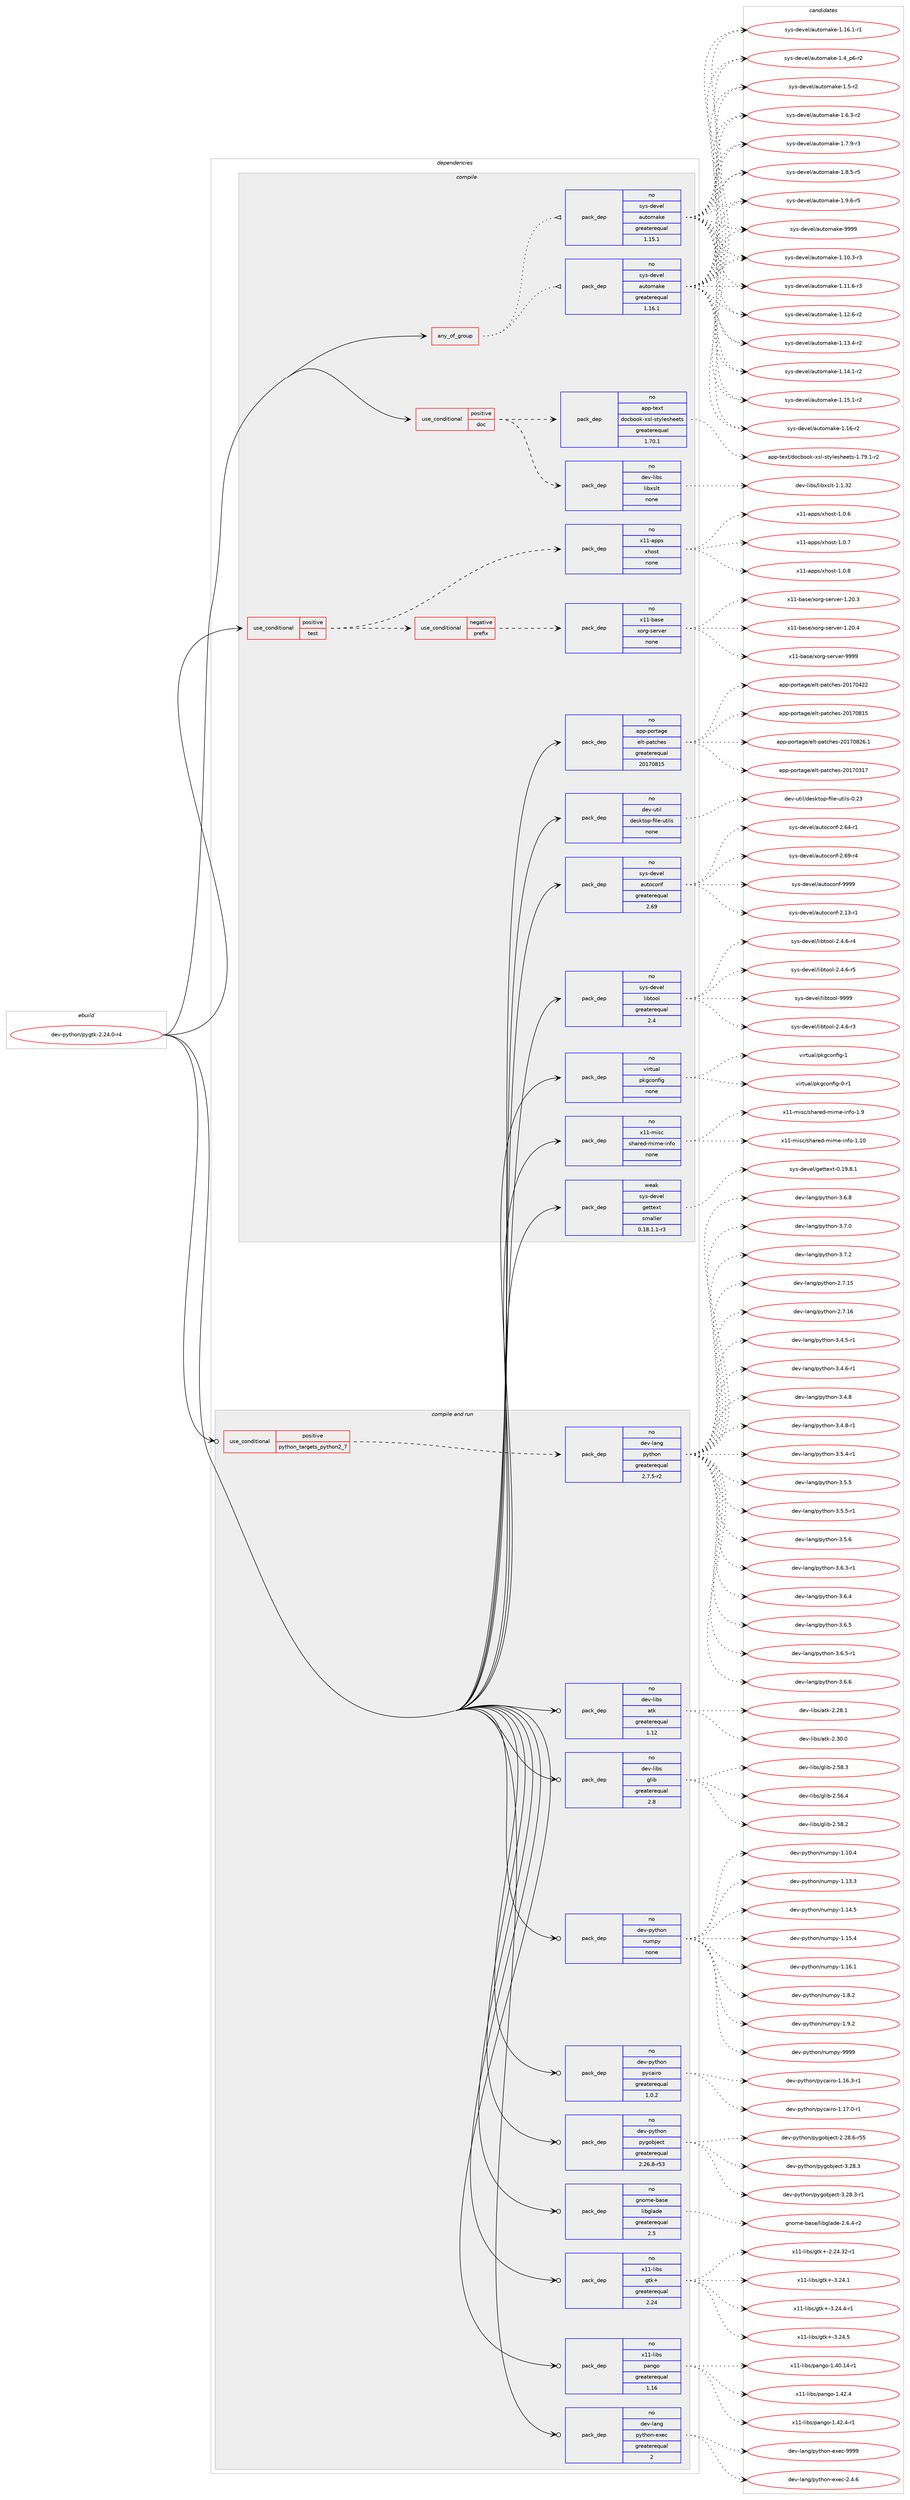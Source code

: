 digraph prolog {

# *************
# Graph options
# *************

newrank=true;
concentrate=true;
compound=true;
graph [rankdir=LR,fontname=Helvetica,fontsize=10,ranksep=1.5];#, ranksep=2.5, nodesep=0.2];
edge  [arrowhead=vee];
node  [fontname=Helvetica,fontsize=10];

# **********
# The ebuild
# **********

subgraph cluster_leftcol {
color=gray;
rank=same;
label=<<i>ebuild</i>>;
id [label="dev-python/pygtk-2.24.0-r4", color=red, width=4, href="../dev-python/pygtk-2.24.0-r4.svg"];
}

# ****************
# The dependencies
# ****************

subgraph cluster_midcol {
color=gray;
label=<<i>dependencies</i>>;
subgraph cluster_compile {
fillcolor="#eeeeee";
style=filled;
label=<<i>compile</i>>;
subgraph any22738 {
dependency1429820 [label=<<TABLE BORDER="0" CELLBORDER="1" CELLSPACING="0" CELLPADDING="4"><TR><TD CELLPADDING="10">any_of_group</TD></TR></TABLE>>, shape=none, color=red];subgraph pack1025518 {
dependency1429821 [label=<<TABLE BORDER="0" CELLBORDER="1" CELLSPACING="0" CELLPADDING="4" WIDTH="220"><TR><TD ROWSPAN="6" CELLPADDING="30">pack_dep</TD></TR><TR><TD WIDTH="110">no</TD></TR><TR><TD>sys-devel</TD></TR><TR><TD>automake</TD></TR><TR><TD>greaterequal</TD></TR><TR><TD>1.16.1</TD></TR></TABLE>>, shape=none, color=blue];
}
dependency1429820:e -> dependency1429821:w [weight=20,style="dotted",arrowhead="oinv"];
subgraph pack1025519 {
dependency1429822 [label=<<TABLE BORDER="0" CELLBORDER="1" CELLSPACING="0" CELLPADDING="4" WIDTH="220"><TR><TD ROWSPAN="6" CELLPADDING="30">pack_dep</TD></TR><TR><TD WIDTH="110">no</TD></TR><TR><TD>sys-devel</TD></TR><TR><TD>automake</TD></TR><TR><TD>greaterequal</TD></TR><TR><TD>1.15.1</TD></TR></TABLE>>, shape=none, color=blue];
}
dependency1429820:e -> dependency1429822:w [weight=20,style="dotted",arrowhead="oinv"];
}
id:e -> dependency1429820:w [weight=20,style="solid",arrowhead="vee"];
subgraph cond380983 {
dependency1429823 [label=<<TABLE BORDER="0" CELLBORDER="1" CELLSPACING="0" CELLPADDING="4"><TR><TD ROWSPAN="3" CELLPADDING="10">use_conditional</TD></TR><TR><TD>positive</TD></TR><TR><TD>doc</TD></TR></TABLE>>, shape=none, color=red];
subgraph pack1025520 {
dependency1429824 [label=<<TABLE BORDER="0" CELLBORDER="1" CELLSPACING="0" CELLPADDING="4" WIDTH="220"><TR><TD ROWSPAN="6" CELLPADDING="30">pack_dep</TD></TR><TR><TD WIDTH="110">no</TD></TR><TR><TD>dev-libs</TD></TR><TR><TD>libxslt</TD></TR><TR><TD>none</TD></TR><TR><TD></TD></TR></TABLE>>, shape=none, color=blue];
}
dependency1429823:e -> dependency1429824:w [weight=20,style="dashed",arrowhead="vee"];
subgraph pack1025521 {
dependency1429825 [label=<<TABLE BORDER="0" CELLBORDER="1" CELLSPACING="0" CELLPADDING="4" WIDTH="220"><TR><TD ROWSPAN="6" CELLPADDING="30">pack_dep</TD></TR><TR><TD WIDTH="110">no</TD></TR><TR><TD>app-text</TD></TR><TR><TD>docbook-xsl-stylesheets</TD></TR><TR><TD>greaterequal</TD></TR><TR><TD>1.70.1</TD></TR></TABLE>>, shape=none, color=blue];
}
dependency1429823:e -> dependency1429825:w [weight=20,style="dashed",arrowhead="vee"];
}
id:e -> dependency1429823:w [weight=20,style="solid",arrowhead="vee"];
subgraph cond380984 {
dependency1429826 [label=<<TABLE BORDER="0" CELLBORDER="1" CELLSPACING="0" CELLPADDING="4"><TR><TD ROWSPAN="3" CELLPADDING="10">use_conditional</TD></TR><TR><TD>positive</TD></TR><TR><TD>test</TD></TR></TABLE>>, shape=none, color=red];
subgraph cond380985 {
dependency1429827 [label=<<TABLE BORDER="0" CELLBORDER="1" CELLSPACING="0" CELLPADDING="4"><TR><TD ROWSPAN="3" CELLPADDING="10">use_conditional</TD></TR><TR><TD>negative</TD></TR><TR><TD>prefix</TD></TR></TABLE>>, shape=none, color=red];
subgraph pack1025522 {
dependency1429828 [label=<<TABLE BORDER="0" CELLBORDER="1" CELLSPACING="0" CELLPADDING="4" WIDTH="220"><TR><TD ROWSPAN="6" CELLPADDING="30">pack_dep</TD></TR><TR><TD WIDTH="110">no</TD></TR><TR><TD>x11-base</TD></TR><TR><TD>xorg-server</TD></TR><TR><TD>none</TD></TR><TR><TD></TD></TR></TABLE>>, shape=none, color=blue];
}
dependency1429827:e -> dependency1429828:w [weight=20,style="dashed",arrowhead="vee"];
}
dependency1429826:e -> dependency1429827:w [weight=20,style="dashed",arrowhead="vee"];
subgraph pack1025523 {
dependency1429829 [label=<<TABLE BORDER="0" CELLBORDER="1" CELLSPACING="0" CELLPADDING="4" WIDTH="220"><TR><TD ROWSPAN="6" CELLPADDING="30">pack_dep</TD></TR><TR><TD WIDTH="110">no</TD></TR><TR><TD>x11-apps</TD></TR><TR><TD>xhost</TD></TR><TR><TD>none</TD></TR><TR><TD></TD></TR></TABLE>>, shape=none, color=blue];
}
dependency1429826:e -> dependency1429829:w [weight=20,style="dashed",arrowhead="vee"];
}
id:e -> dependency1429826:w [weight=20,style="solid",arrowhead="vee"];
subgraph pack1025524 {
dependency1429830 [label=<<TABLE BORDER="0" CELLBORDER="1" CELLSPACING="0" CELLPADDING="4" WIDTH="220"><TR><TD ROWSPAN="6" CELLPADDING="30">pack_dep</TD></TR><TR><TD WIDTH="110">no</TD></TR><TR><TD>app-portage</TD></TR><TR><TD>elt-patches</TD></TR><TR><TD>greaterequal</TD></TR><TR><TD>20170815</TD></TR></TABLE>>, shape=none, color=blue];
}
id:e -> dependency1429830:w [weight=20,style="solid",arrowhead="vee"];
subgraph pack1025525 {
dependency1429831 [label=<<TABLE BORDER="0" CELLBORDER="1" CELLSPACING="0" CELLPADDING="4" WIDTH="220"><TR><TD ROWSPAN="6" CELLPADDING="30">pack_dep</TD></TR><TR><TD WIDTH="110">no</TD></TR><TR><TD>dev-util</TD></TR><TR><TD>desktop-file-utils</TD></TR><TR><TD>none</TD></TR><TR><TD></TD></TR></TABLE>>, shape=none, color=blue];
}
id:e -> dependency1429831:w [weight=20,style="solid",arrowhead="vee"];
subgraph pack1025526 {
dependency1429832 [label=<<TABLE BORDER="0" CELLBORDER="1" CELLSPACING="0" CELLPADDING="4" WIDTH="220"><TR><TD ROWSPAN="6" CELLPADDING="30">pack_dep</TD></TR><TR><TD WIDTH="110">no</TD></TR><TR><TD>sys-devel</TD></TR><TR><TD>autoconf</TD></TR><TR><TD>greaterequal</TD></TR><TR><TD>2.69</TD></TR></TABLE>>, shape=none, color=blue];
}
id:e -> dependency1429832:w [weight=20,style="solid",arrowhead="vee"];
subgraph pack1025527 {
dependency1429833 [label=<<TABLE BORDER="0" CELLBORDER="1" CELLSPACING="0" CELLPADDING="4" WIDTH="220"><TR><TD ROWSPAN="6" CELLPADDING="30">pack_dep</TD></TR><TR><TD WIDTH="110">no</TD></TR><TR><TD>sys-devel</TD></TR><TR><TD>libtool</TD></TR><TR><TD>greaterequal</TD></TR><TR><TD>2.4</TD></TR></TABLE>>, shape=none, color=blue];
}
id:e -> dependency1429833:w [weight=20,style="solid",arrowhead="vee"];
subgraph pack1025528 {
dependency1429834 [label=<<TABLE BORDER="0" CELLBORDER="1" CELLSPACING="0" CELLPADDING="4" WIDTH="220"><TR><TD ROWSPAN="6" CELLPADDING="30">pack_dep</TD></TR><TR><TD WIDTH="110">no</TD></TR><TR><TD>virtual</TD></TR><TR><TD>pkgconfig</TD></TR><TR><TD>none</TD></TR><TR><TD></TD></TR></TABLE>>, shape=none, color=blue];
}
id:e -> dependency1429834:w [weight=20,style="solid",arrowhead="vee"];
subgraph pack1025529 {
dependency1429835 [label=<<TABLE BORDER="0" CELLBORDER="1" CELLSPACING="0" CELLPADDING="4" WIDTH="220"><TR><TD ROWSPAN="6" CELLPADDING="30">pack_dep</TD></TR><TR><TD WIDTH="110">no</TD></TR><TR><TD>x11-misc</TD></TR><TR><TD>shared-mime-info</TD></TR><TR><TD>none</TD></TR><TR><TD></TD></TR></TABLE>>, shape=none, color=blue];
}
id:e -> dependency1429835:w [weight=20,style="solid",arrowhead="vee"];
subgraph pack1025530 {
dependency1429836 [label=<<TABLE BORDER="0" CELLBORDER="1" CELLSPACING="0" CELLPADDING="4" WIDTH="220"><TR><TD ROWSPAN="6" CELLPADDING="30">pack_dep</TD></TR><TR><TD WIDTH="110">weak</TD></TR><TR><TD>sys-devel</TD></TR><TR><TD>gettext</TD></TR><TR><TD>smaller</TD></TR><TR><TD>0.18.1.1-r3</TD></TR></TABLE>>, shape=none, color=blue];
}
id:e -> dependency1429836:w [weight=20,style="solid",arrowhead="vee"];
}
subgraph cluster_compileandrun {
fillcolor="#eeeeee";
style=filled;
label=<<i>compile and run</i>>;
subgraph cond380986 {
dependency1429837 [label=<<TABLE BORDER="0" CELLBORDER="1" CELLSPACING="0" CELLPADDING="4"><TR><TD ROWSPAN="3" CELLPADDING="10">use_conditional</TD></TR><TR><TD>positive</TD></TR><TR><TD>python_targets_python2_7</TD></TR></TABLE>>, shape=none, color=red];
subgraph pack1025531 {
dependency1429838 [label=<<TABLE BORDER="0" CELLBORDER="1" CELLSPACING="0" CELLPADDING="4" WIDTH="220"><TR><TD ROWSPAN="6" CELLPADDING="30">pack_dep</TD></TR><TR><TD WIDTH="110">no</TD></TR><TR><TD>dev-lang</TD></TR><TR><TD>python</TD></TR><TR><TD>greaterequal</TD></TR><TR><TD>2.7.5-r2</TD></TR></TABLE>>, shape=none, color=blue];
}
dependency1429837:e -> dependency1429838:w [weight=20,style="dashed",arrowhead="vee"];
}
id:e -> dependency1429837:w [weight=20,style="solid",arrowhead="odotvee"];
subgraph pack1025532 {
dependency1429839 [label=<<TABLE BORDER="0" CELLBORDER="1" CELLSPACING="0" CELLPADDING="4" WIDTH="220"><TR><TD ROWSPAN="6" CELLPADDING="30">pack_dep</TD></TR><TR><TD WIDTH="110">no</TD></TR><TR><TD>dev-lang</TD></TR><TR><TD>python-exec</TD></TR><TR><TD>greaterequal</TD></TR><TR><TD>2</TD></TR></TABLE>>, shape=none, color=blue];
}
id:e -> dependency1429839:w [weight=20,style="solid",arrowhead="odotvee"];
subgraph pack1025533 {
dependency1429840 [label=<<TABLE BORDER="0" CELLBORDER="1" CELLSPACING="0" CELLPADDING="4" WIDTH="220"><TR><TD ROWSPAN="6" CELLPADDING="30">pack_dep</TD></TR><TR><TD WIDTH="110">no</TD></TR><TR><TD>dev-libs</TD></TR><TR><TD>atk</TD></TR><TR><TD>greaterequal</TD></TR><TR><TD>1.12</TD></TR></TABLE>>, shape=none, color=blue];
}
id:e -> dependency1429840:w [weight=20,style="solid",arrowhead="odotvee"];
subgraph pack1025534 {
dependency1429841 [label=<<TABLE BORDER="0" CELLBORDER="1" CELLSPACING="0" CELLPADDING="4" WIDTH="220"><TR><TD ROWSPAN="6" CELLPADDING="30">pack_dep</TD></TR><TR><TD WIDTH="110">no</TD></TR><TR><TD>dev-libs</TD></TR><TR><TD>glib</TD></TR><TR><TD>greaterequal</TD></TR><TR><TD>2.8</TD></TR></TABLE>>, shape=none, color=blue];
}
id:e -> dependency1429841:w [weight=20,style="solid",arrowhead="odotvee"];
subgraph pack1025535 {
dependency1429842 [label=<<TABLE BORDER="0" CELLBORDER="1" CELLSPACING="0" CELLPADDING="4" WIDTH="220"><TR><TD ROWSPAN="6" CELLPADDING="30">pack_dep</TD></TR><TR><TD WIDTH="110">no</TD></TR><TR><TD>dev-python</TD></TR><TR><TD>numpy</TD></TR><TR><TD>none</TD></TR><TR><TD></TD></TR></TABLE>>, shape=none, color=blue];
}
id:e -> dependency1429842:w [weight=20,style="solid",arrowhead="odotvee"];
subgraph pack1025536 {
dependency1429843 [label=<<TABLE BORDER="0" CELLBORDER="1" CELLSPACING="0" CELLPADDING="4" WIDTH="220"><TR><TD ROWSPAN="6" CELLPADDING="30">pack_dep</TD></TR><TR><TD WIDTH="110">no</TD></TR><TR><TD>dev-python</TD></TR><TR><TD>pycairo</TD></TR><TR><TD>greaterequal</TD></TR><TR><TD>1.0.2</TD></TR></TABLE>>, shape=none, color=blue];
}
id:e -> dependency1429843:w [weight=20,style="solid",arrowhead="odotvee"];
subgraph pack1025537 {
dependency1429844 [label=<<TABLE BORDER="0" CELLBORDER="1" CELLSPACING="0" CELLPADDING="4" WIDTH="220"><TR><TD ROWSPAN="6" CELLPADDING="30">pack_dep</TD></TR><TR><TD WIDTH="110">no</TD></TR><TR><TD>dev-python</TD></TR><TR><TD>pygobject</TD></TR><TR><TD>greaterequal</TD></TR><TR><TD>2.26.8-r53</TD></TR></TABLE>>, shape=none, color=blue];
}
id:e -> dependency1429844:w [weight=20,style="solid",arrowhead="odotvee"];
subgraph pack1025538 {
dependency1429845 [label=<<TABLE BORDER="0" CELLBORDER="1" CELLSPACING="0" CELLPADDING="4" WIDTH="220"><TR><TD ROWSPAN="6" CELLPADDING="30">pack_dep</TD></TR><TR><TD WIDTH="110">no</TD></TR><TR><TD>gnome-base</TD></TR><TR><TD>libglade</TD></TR><TR><TD>greaterequal</TD></TR><TR><TD>2.5</TD></TR></TABLE>>, shape=none, color=blue];
}
id:e -> dependency1429845:w [weight=20,style="solid",arrowhead="odotvee"];
subgraph pack1025539 {
dependency1429846 [label=<<TABLE BORDER="0" CELLBORDER="1" CELLSPACING="0" CELLPADDING="4" WIDTH="220"><TR><TD ROWSPAN="6" CELLPADDING="30">pack_dep</TD></TR><TR><TD WIDTH="110">no</TD></TR><TR><TD>x11-libs</TD></TR><TR><TD>gtk+</TD></TR><TR><TD>greaterequal</TD></TR><TR><TD>2.24</TD></TR></TABLE>>, shape=none, color=blue];
}
id:e -> dependency1429846:w [weight=20,style="solid",arrowhead="odotvee"];
subgraph pack1025540 {
dependency1429847 [label=<<TABLE BORDER="0" CELLBORDER="1" CELLSPACING="0" CELLPADDING="4" WIDTH="220"><TR><TD ROWSPAN="6" CELLPADDING="30">pack_dep</TD></TR><TR><TD WIDTH="110">no</TD></TR><TR><TD>x11-libs</TD></TR><TR><TD>pango</TD></TR><TR><TD>greaterequal</TD></TR><TR><TD>1.16</TD></TR></TABLE>>, shape=none, color=blue];
}
id:e -> dependency1429847:w [weight=20,style="solid",arrowhead="odotvee"];
}
subgraph cluster_run {
fillcolor="#eeeeee";
style=filled;
label=<<i>run</i>>;
}
}

# **************
# The candidates
# **************

subgraph cluster_choices {
rank=same;
color=gray;
label=<<i>candidates</i>>;

subgraph choice1025518 {
color=black;
nodesep=1;
choice11512111545100101118101108479711711611110997107101454946494846514511451 [label="sys-devel/automake-1.10.3-r3", color=red, width=4,href="../sys-devel/automake-1.10.3-r3.svg"];
choice11512111545100101118101108479711711611110997107101454946494946544511451 [label="sys-devel/automake-1.11.6-r3", color=red, width=4,href="../sys-devel/automake-1.11.6-r3.svg"];
choice11512111545100101118101108479711711611110997107101454946495046544511450 [label="sys-devel/automake-1.12.6-r2", color=red, width=4,href="../sys-devel/automake-1.12.6-r2.svg"];
choice11512111545100101118101108479711711611110997107101454946495146524511450 [label="sys-devel/automake-1.13.4-r2", color=red, width=4,href="../sys-devel/automake-1.13.4-r2.svg"];
choice11512111545100101118101108479711711611110997107101454946495246494511450 [label="sys-devel/automake-1.14.1-r2", color=red, width=4,href="../sys-devel/automake-1.14.1-r2.svg"];
choice11512111545100101118101108479711711611110997107101454946495346494511450 [label="sys-devel/automake-1.15.1-r2", color=red, width=4,href="../sys-devel/automake-1.15.1-r2.svg"];
choice1151211154510010111810110847971171161111099710710145494649544511450 [label="sys-devel/automake-1.16-r2", color=red, width=4,href="../sys-devel/automake-1.16-r2.svg"];
choice11512111545100101118101108479711711611110997107101454946495446494511449 [label="sys-devel/automake-1.16.1-r1", color=red, width=4,href="../sys-devel/automake-1.16.1-r1.svg"];
choice115121115451001011181011084797117116111109971071014549465295112544511450 [label="sys-devel/automake-1.4_p6-r2", color=red, width=4,href="../sys-devel/automake-1.4_p6-r2.svg"];
choice11512111545100101118101108479711711611110997107101454946534511450 [label="sys-devel/automake-1.5-r2", color=red, width=4,href="../sys-devel/automake-1.5-r2.svg"];
choice115121115451001011181011084797117116111109971071014549465446514511450 [label="sys-devel/automake-1.6.3-r2", color=red, width=4,href="../sys-devel/automake-1.6.3-r2.svg"];
choice115121115451001011181011084797117116111109971071014549465546574511451 [label="sys-devel/automake-1.7.9-r3", color=red, width=4,href="../sys-devel/automake-1.7.9-r3.svg"];
choice115121115451001011181011084797117116111109971071014549465646534511453 [label="sys-devel/automake-1.8.5-r5", color=red, width=4,href="../sys-devel/automake-1.8.5-r5.svg"];
choice115121115451001011181011084797117116111109971071014549465746544511453 [label="sys-devel/automake-1.9.6-r5", color=red, width=4,href="../sys-devel/automake-1.9.6-r5.svg"];
choice115121115451001011181011084797117116111109971071014557575757 [label="sys-devel/automake-9999", color=red, width=4,href="../sys-devel/automake-9999.svg"];
dependency1429821:e -> choice11512111545100101118101108479711711611110997107101454946494846514511451:w [style=dotted,weight="100"];
dependency1429821:e -> choice11512111545100101118101108479711711611110997107101454946494946544511451:w [style=dotted,weight="100"];
dependency1429821:e -> choice11512111545100101118101108479711711611110997107101454946495046544511450:w [style=dotted,weight="100"];
dependency1429821:e -> choice11512111545100101118101108479711711611110997107101454946495146524511450:w [style=dotted,weight="100"];
dependency1429821:e -> choice11512111545100101118101108479711711611110997107101454946495246494511450:w [style=dotted,weight="100"];
dependency1429821:e -> choice11512111545100101118101108479711711611110997107101454946495346494511450:w [style=dotted,weight="100"];
dependency1429821:e -> choice1151211154510010111810110847971171161111099710710145494649544511450:w [style=dotted,weight="100"];
dependency1429821:e -> choice11512111545100101118101108479711711611110997107101454946495446494511449:w [style=dotted,weight="100"];
dependency1429821:e -> choice115121115451001011181011084797117116111109971071014549465295112544511450:w [style=dotted,weight="100"];
dependency1429821:e -> choice11512111545100101118101108479711711611110997107101454946534511450:w [style=dotted,weight="100"];
dependency1429821:e -> choice115121115451001011181011084797117116111109971071014549465446514511450:w [style=dotted,weight="100"];
dependency1429821:e -> choice115121115451001011181011084797117116111109971071014549465546574511451:w [style=dotted,weight="100"];
dependency1429821:e -> choice115121115451001011181011084797117116111109971071014549465646534511453:w [style=dotted,weight="100"];
dependency1429821:e -> choice115121115451001011181011084797117116111109971071014549465746544511453:w [style=dotted,weight="100"];
dependency1429821:e -> choice115121115451001011181011084797117116111109971071014557575757:w [style=dotted,weight="100"];
}
subgraph choice1025519 {
color=black;
nodesep=1;
choice11512111545100101118101108479711711611110997107101454946494846514511451 [label="sys-devel/automake-1.10.3-r3", color=red, width=4,href="../sys-devel/automake-1.10.3-r3.svg"];
choice11512111545100101118101108479711711611110997107101454946494946544511451 [label="sys-devel/automake-1.11.6-r3", color=red, width=4,href="../sys-devel/automake-1.11.6-r3.svg"];
choice11512111545100101118101108479711711611110997107101454946495046544511450 [label="sys-devel/automake-1.12.6-r2", color=red, width=4,href="../sys-devel/automake-1.12.6-r2.svg"];
choice11512111545100101118101108479711711611110997107101454946495146524511450 [label="sys-devel/automake-1.13.4-r2", color=red, width=4,href="../sys-devel/automake-1.13.4-r2.svg"];
choice11512111545100101118101108479711711611110997107101454946495246494511450 [label="sys-devel/automake-1.14.1-r2", color=red, width=4,href="../sys-devel/automake-1.14.1-r2.svg"];
choice11512111545100101118101108479711711611110997107101454946495346494511450 [label="sys-devel/automake-1.15.1-r2", color=red, width=4,href="../sys-devel/automake-1.15.1-r2.svg"];
choice1151211154510010111810110847971171161111099710710145494649544511450 [label="sys-devel/automake-1.16-r2", color=red, width=4,href="../sys-devel/automake-1.16-r2.svg"];
choice11512111545100101118101108479711711611110997107101454946495446494511449 [label="sys-devel/automake-1.16.1-r1", color=red, width=4,href="../sys-devel/automake-1.16.1-r1.svg"];
choice115121115451001011181011084797117116111109971071014549465295112544511450 [label="sys-devel/automake-1.4_p6-r2", color=red, width=4,href="../sys-devel/automake-1.4_p6-r2.svg"];
choice11512111545100101118101108479711711611110997107101454946534511450 [label="sys-devel/automake-1.5-r2", color=red, width=4,href="../sys-devel/automake-1.5-r2.svg"];
choice115121115451001011181011084797117116111109971071014549465446514511450 [label="sys-devel/automake-1.6.3-r2", color=red, width=4,href="../sys-devel/automake-1.6.3-r2.svg"];
choice115121115451001011181011084797117116111109971071014549465546574511451 [label="sys-devel/automake-1.7.9-r3", color=red, width=4,href="../sys-devel/automake-1.7.9-r3.svg"];
choice115121115451001011181011084797117116111109971071014549465646534511453 [label="sys-devel/automake-1.8.5-r5", color=red, width=4,href="../sys-devel/automake-1.8.5-r5.svg"];
choice115121115451001011181011084797117116111109971071014549465746544511453 [label="sys-devel/automake-1.9.6-r5", color=red, width=4,href="../sys-devel/automake-1.9.6-r5.svg"];
choice115121115451001011181011084797117116111109971071014557575757 [label="sys-devel/automake-9999", color=red, width=4,href="../sys-devel/automake-9999.svg"];
dependency1429822:e -> choice11512111545100101118101108479711711611110997107101454946494846514511451:w [style=dotted,weight="100"];
dependency1429822:e -> choice11512111545100101118101108479711711611110997107101454946494946544511451:w [style=dotted,weight="100"];
dependency1429822:e -> choice11512111545100101118101108479711711611110997107101454946495046544511450:w [style=dotted,weight="100"];
dependency1429822:e -> choice11512111545100101118101108479711711611110997107101454946495146524511450:w [style=dotted,weight="100"];
dependency1429822:e -> choice11512111545100101118101108479711711611110997107101454946495246494511450:w [style=dotted,weight="100"];
dependency1429822:e -> choice11512111545100101118101108479711711611110997107101454946495346494511450:w [style=dotted,weight="100"];
dependency1429822:e -> choice1151211154510010111810110847971171161111099710710145494649544511450:w [style=dotted,weight="100"];
dependency1429822:e -> choice11512111545100101118101108479711711611110997107101454946495446494511449:w [style=dotted,weight="100"];
dependency1429822:e -> choice115121115451001011181011084797117116111109971071014549465295112544511450:w [style=dotted,weight="100"];
dependency1429822:e -> choice11512111545100101118101108479711711611110997107101454946534511450:w [style=dotted,weight="100"];
dependency1429822:e -> choice115121115451001011181011084797117116111109971071014549465446514511450:w [style=dotted,weight="100"];
dependency1429822:e -> choice115121115451001011181011084797117116111109971071014549465546574511451:w [style=dotted,weight="100"];
dependency1429822:e -> choice115121115451001011181011084797117116111109971071014549465646534511453:w [style=dotted,weight="100"];
dependency1429822:e -> choice115121115451001011181011084797117116111109971071014549465746544511453:w [style=dotted,weight="100"];
dependency1429822:e -> choice115121115451001011181011084797117116111109971071014557575757:w [style=dotted,weight="100"];
}
subgraph choice1025520 {
color=black;
nodesep=1;
choice1001011184510810598115471081059812011510811645494649465150 [label="dev-libs/libxslt-1.1.32", color=red, width=4,href="../dev-libs/libxslt-1.1.32.svg"];
dependency1429824:e -> choice1001011184510810598115471081059812011510811645494649465150:w [style=dotted,weight="100"];
}
subgraph choice1025521 {
color=black;
nodesep=1;
choice97112112451161011201164710011199981111111074512011510845115116121108101115104101101116115454946555746494511450 [label="app-text/docbook-xsl-stylesheets-1.79.1-r2", color=red, width=4,href="../app-text/docbook-xsl-stylesheets-1.79.1-r2.svg"];
dependency1429825:e -> choice97112112451161011201164710011199981111111074512011510845115116121108101115104101101116115454946555746494511450:w [style=dotted,weight="100"];
}
subgraph choice1025522 {
color=black;
nodesep=1;
choice1204949459897115101471201111141034511510111411810111445494650484651 [label="x11-base/xorg-server-1.20.3", color=red, width=4,href="../x11-base/xorg-server-1.20.3.svg"];
choice1204949459897115101471201111141034511510111411810111445494650484652 [label="x11-base/xorg-server-1.20.4", color=red, width=4,href="../x11-base/xorg-server-1.20.4.svg"];
choice120494945989711510147120111114103451151011141181011144557575757 [label="x11-base/xorg-server-9999", color=red, width=4,href="../x11-base/xorg-server-9999.svg"];
dependency1429828:e -> choice1204949459897115101471201111141034511510111411810111445494650484651:w [style=dotted,weight="100"];
dependency1429828:e -> choice1204949459897115101471201111141034511510111411810111445494650484652:w [style=dotted,weight="100"];
dependency1429828:e -> choice120494945989711510147120111114103451151011141181011144557575757:w [style=dotted,weight="100"];
}
subgraph choice1025523 {
color=black;
nodesep=1;
choice1204949459711211211547120104111115116454946484654 [label="x11-apps/xhost-1.0.6", color=red, width=4,href="../x11-apps/xhost-1.0.6.svg"];
choice1204949459711211211547120104111115116454946484655 [label="x11-apps/xhost-1.0.7", color=red, width=4,href="../x11-apps/xhost-1.0.7.svg"];
choice1204949459711211211547120104111115116454946484656 [label="x11-apps/xhost-1.0.8", color=red, width=4,href="../x11-apps/xhost-1.0.8.svg"];
dependency1429829:e -> choice1204949459711211211547120104111115116454946484654:w [style=dotted,weight="100"];
dependency1429829:e -> choice1204949459711211211547120104111115116454946484655:w [style=dotted,weight="100"];
dependency1429829:e -> choice1204949459711211211547120104111115116454946484656:w [style=dotted,weight="100"];
}
subgraph choice1025524 {
color=black;
nodesep=1;
choice97112112451121111141169710310147101108116451129711699104101115455048495548514955 [label="app-portage/elt-patches-20170317", color=red, width=4,href="../app-portage/elt-patches-20170317.svg"];
choice97112112451121111141169710310147101108116451129711699104101115455048495548525050 [label="app-portage/elt-patches-20170422", color=red, width=4,href="../app-portage/elt-patches-20170422.svg"];
choice97112112451121111141169710310147101108116451129711699104101115455048495548564953 [label="app-portage/elt-patches-20170815", color=red, width=4,href="../app-portage/elt-patches-20170815.svg"];
choice971121124511211111411697103101471011081164511297116991041011154550484955485650544649 [label="app-portage/elt-patches-20170826.1", color=red, width=4,href="../app-portage/elt-patches-20170826.1.svg"];
dependency1429830:e -> choice97112112451121111141169710310147101108116451129711699104101115455048495548514955:w [style=dotted,weight="100"];
dependency1429830:e -> choice97112112451121111141169710310147101108116451129711699104101115455048495548525050:w [style=dotted,weight="100"];
dependency1429830:e -> choice97112112451121111141169710310147101108116451129711699104101115455048495548564953:w [style=dotted,weight="100"];
dependency1429830:e -> choice971121124511211111411697103101471011081164511297116991041011154550484955485650544649:w [style=dotted,weight="100"];
}
subgraph choice1025525 {
color=black;
nodesep=1;
choice100101118451171161051084710010111510711611111245102105108101451171161051081154548465051 [label="dev-util/desktop-file-utils-0.23", color=red, width=4,href="../dev-util/desktop-file-utils-0.23.svg"];
dependency1429831:e -> choice100101118451171161051084710010111510711611111245102105108101451171161051081154548465051:w [style=dotted,weight="100"];
}
subgraph choice1025526 {
color=black;
nodesep=1;
choice1151211154510010111810110847971171161119911111010245504649514511449 [label="sys-devel/autoconf-2.13-r1", color=red, width=4,href="../sys-devel/autoconf-2.13-r1.svg"];
choice1151211154510010111810110847971171161119911111010245504654524511449 [label="sys-devel/autoconf-2.64-r1", color=red, width=4,href="../sys-devel/autoconf-2.64-r1.svg"];
choice1151211154510010111810110847971171161119911111010245504654574511452 [label="sys-devel/autoconf-2.69-r4", color=red, width=4,href="../sys-devel/autoconf-2.69-r4.svg"];
choice115121115451001011181011084797117116111991111101024557575757 [label="sys-devel/autoconf-9999", color=red, width=4,href="../sys-devel/autoconf-9999.svg"];
dependency1429832:e -> choice1151211154510010111810110847971171161119911111010245504649514511449:w [style=dotted,weight="100"];
dependency1429832:e -> choice1151211154510010111810110847971171161119911111010245504654524511449:w [style=dotted,weight="100"];
dependency1429832:e -> choice1151211154510010111810110847971171161119911111010245504654574511452:w [style=dotted,weight="100"];
dependency1429832:e -> choice115121115451001011181011084797117116111991111101024557575757:w [style=dotted,weight="100"];
}
subgraph choice1025527 {
color=black;
nodesep=1;
choice1151211154510010111810110847108105981161111111084550465246544511451 [label="sys-devel/libtool-2.4.6-r3", color=red, width=4,href="../sys-devel/libtool-2.4.6-r3.svg"];
choice1151211154510010111810110847108105981161111111084550465246544511452 [label="sys-devel/libtool-2.4.6-r4", color=red, width=4,href="../sys-devel/libtool-2.4.6-r4.svg"];
choice1151211154510010111810110847108105981161111111084550465246544511453 [label="sys-devel/libtool-2.4.6-r5", color=red, width=4,href="../sys-devel/libtool-2.4.6-r5.svg"];
choice1151211154510010111810110847108105981161111111084557575757 [label="sys-devel/libtool-9999", color=red, width=4,href="../sys-devel/libtool-9999.svg"];
dependency1429833:e -> choice1151211154510010111810110847108105981161111111084550465246544511451:w [style=dotted,weight="100"];
dependency1429833:e -> choice1151211154510010111810110847108105981161111111084550465246544511452:w [style=dotted,weight="100"];
dependency1429833:e -> choice1151211154510010111810110847108105981161111111084550465246544511453:w [style=dotted,weight="100"];
dependency1429833:e -> choice1151211154510010111810110847108105981161111111084557575757:w [style=dotted,weight="100"];
}
subgraph choice1025528 {
color=black;
nodesep=1;
choice11810511411611797108471121071039911111010210510345484511449 [label="virtual/pkgconfig-0-r1", color=red, width=4,href="../virtual/pkgconfig-0-r1.svg"];
choice1181051141161179710847112107103991111101021051034549 [label="virtual/pkgconfig-1", color=red, width=4,href="../virtual/pkgconfig-1.svg"];
dependency1429834:e -> choice11810511411611797108471121071039911111010210510345484511449:w [style=dotted,weight="100"];
dependency1429834:e -> choice1181051141161179710847112107103991111101021051034549:w [style=dotted,weight="100"];
}
subgraph choice1025529 {
color=black;
nodesep=1;
choice12049494510910511599471151049711410110045109105109101451051101021114549464948 [label="x11-misc/shared-mime-info-1.10", color=red, width=4,href="../x11-misc/shared-mime-info-1.10.svg"];
choice120494945109105115994711510497114101100451091051091014510511010211145494657 [label="x11-misc/shared-mime-info-1.9", color=red, width=4,href="../x11-misc/shared-mime-info-1.9.svg"];
dependency1429835:e -> choice12049494510910511599471151049711410110045109105109101451051101021114549464948:w [style=dotted,weight="100"];
dependency1429835:e -> choice120494945109105115994711510497114101100451091051091014510511010211145494657:w [style=dotted,weight="100"];
}
subgraph choice1025530 {
color=black;
nodesep=1;
choice1151211154510010111810110847103101116116101120116454846495746564649 [label="sys-devel/gettext-0.19.8.1", color=red, width=4,href="../sys-devel/gettext-0.19.8.1.svg"];
dependency1429836:e -> choice1151211154510010111810110847103101116116101120116454846495746564649:w [style=dotted,weight="100"];
}
subgraph choice1025531 {
color=black;
nodesep=1;
choice10010111845108971101034711212111610411111045504655464953 [label="dev-lang/python-2.7.15", color=red, width=4,href="../dev-lang/python-2.7.15.svg"];
choice10010111845108971101034711212111610411111045504655464954 [label="dev-lang/python-2.7.16", color=red, width=4,href="../dev-lang/python-2.7.16.svg"];
choice1001011184510897110103471121211161041111104551465246534511449 [label="dev-lang/python-3.4.5-r1", color=red, width=4,href="../dev-lang/python-3.4.5-r1.svg"];
choice1001011184510897110103471121211161041111104551465246544511449 [label="dev-lang/python-3.4.6-r1", color=red, width=4,href="../dev-lang/python-3.4.6-r1.svg"];
choice100101118451089711010347112121116104111110455146524656 [label="dev-lang/python-3.4.8", color=red, width=4,href="../dev-lang/python-3.4.8.svg"];
choice1001011184510897110103471121211161041111104551465246564511449 [label="dev-lang/python-3.4.8-r1", color=red, width=4,href="../dev-lang/python-3.4.8-r1.svg"];
choice1001011184510897110103471121211161041111104551465346524511449 [label="dev-lang/python-3.5.4-r1", color=red, width=4,href="../dev-lang/python-3.5.4-r1.svg"];
choice100101118451089711010347112121116104111110455146534653 [label="dev-lang/python-3.5.5", color=red, width=4,href="../dev-lang/python-3.5.5.svg"];
choice1001011184510897110103471121211161041111104551465346534511449 [label="dev-lang/python-3.5.5-r1", color=red, width=4,href="../dev-lang/python-3.5.5-r1.svg"];
choice100101118451089711010347112121116104111110455146534654 [label="dev-lang/python-3.5.6", color=red, width=4,href="../dev-lang/python-3.5.6.svg"];
choice1001011184510897110103471121211161041111104551465446514511449 [label="dev-lang/python-3.6.3-r1", color=red, width=4,href="../dev-lang/python-3.6.3-r1.svg"];
choice100101118451089711010347112121116104111110455146544652 [label="dev-lang/python-3.6.4", color=red, width=4,href="../dev-lang/python-3.6.4.svg"];
choice100101118451089711010347112121116104111110455146544653 [label="dev-lang/python-3.6.5", color=red, width=4,href="../dev-lang/python-3.6.5.svg"];
choice1001011184510897110103471121211161041111104551465446534511449 [label="dev-lang/python-3.6.5-r1", color=red, width=4,href="../dev-lang/python-3.6.5-r1.svg"];
choice100101118451089711010347112121116104111110455146544654 [label="dev-lang/python-3.6.6", color=red, width=4,href="../dev-lang/python-3.6.6.svg"];
choice100101118451089711010347112121116104111110455146544656 [label="dev-lang/python-3.6.8", color=red, width=4,href="../dev-lang/python-3.6.8.svg"];
choice100101118451089711010347112121116104111110455146554648 [label="dev-lang/python-3.7.0", color=red, width=4,href="../dev-lang/python-3.7.0.svg"];
choice100101118451089711010347112121116104111110455146554650 [label="dev-lang/python-3.7.2", color=red, width=4,href="../dev-lang/python-3.7.2.svg"];
dependency1429838:e -> choice10010111845108971101034711212111610411111045504655464953:w [style=dotted,weight="100"];
dependency1429838:e -> choice10010111845108971101034711212111610411111045504655464954:w [style=dotted,weight="100"];
dependency1429838:e -> choice1001011184510897110103471121211161041111104551465246534511449:w [style=dotted,weight="100"];
dependency1429838:e -> choice1001011184510897110103471121211161041111104551465246544511449:w [style=dotted,weight="100"];
dependency1429838:e -> choice100101118451089711010347112121116104111110455146524656:w [style=dotted,weight="100"];
dependency1429838:e -> choice1001011184510897110103471121211161041111104551465246564511449:w [style=dotted,weight="100"];
dependency1429838:e -> choice1001011184510897110103471121211161041111104551465346524511449:w [style=dotted,weight="100"];
dependency1429838:e -> choice100101118451089711010347112121116104111110455146534653:w [style=dotted,weight="100"];
dependency1429838:e -> choice1001011184510897110103471121211161041111104551465346534511449:w [style=dotted,weight="100"];
dependency1429838:e -> choice100101118451089711010347112121116104111110455146534654:w [style=dotted,weight="100"];
dependency1429838:e -> choice1001011184510897110103471121211161041111104551465446514511449:w [style=dotted,weight="100"];
dependency1429838:e -> choice100101118451089711010347112121116104111110455146544652:w [style=dotted,weight="100"];
dependency1429838:e -> choice100101118451089711010347112121116104111110455146544653:w [style=dotted,weight="100"];
dependency1429838:e -> choice1001011184510897110103471121211161041111104551465446534511449:w [style=dotted,weight="100"];
dependency1429838:e -> choice100101118451089711010347112121116104111110455146544654:w [style=dotted,weight="100"];
dependency1429838:e -> choice100101118451089711010347112121116104111110455146544656:w [style=dotted,weight="100"];
dependency1429838:e -> choice100101118451089711010347112121116104111110455146554648:w [style=dotted,weight="100"];
dependency1429838:e -> choice100101118451089711010347112121116104111110455146554650:w [style=dotted,weight="100"];
}
subgraph choice1025532 {
color=black;
nodesep=1;
choice1001011184510897110103471121211161041111104510112010199455046524654 [label="dev-lang/python-exec-2.4.6", color=red, width=4,href="../dev-lang/python-exec-2.4.6.svg"];
choice10010111845108971101034711212111610411111045101120101994557575757 [label="dev-lang/python-exec-9999", color=red, width=4,href="../dev-lang/python-exec-9999.svg"];
dependency1429839:e -> choice1001011184510897110103471121211161041111104510112010199455046524654:w [style=dotted,weight="100"];
dependency1429839:e -> choice10010111845108971101034711212111610411111045101120101994557575757:w [style=dotted,weight="100"];
}
subgraph choice1025533 {
color=black;
nodesep=1;
choice1001011184510810598115479711610745504650564649 [label="dev-libs/atk-2.28.1", color=red, width=4,href="../dev-libs/atk-2.28.1.svg"];
choice1001011184510810598115479711610745504651484648 [label="dev-libs/atk-2.30.0", color=red, width=4,href="../dev-libs/atk-2.30.0.svg"];
dependency1429840:e -> choice1001011184510810598115479711610745504650564649:w [style=dotted,weight="100"];
dependency1429840:e -> choice1001011184510810598115479711610745504651484648:w [style=dotted,weight="100"];
}
subgraph choice1025534 {
color=black;
nodesep=1;
choice1001011184510810598115471031081059845504653544652 [label="dev-libs/glib-2.56.4", color=red, width=4,href="../dev-libs/glib-2.56.4.svg"];
choice1001011184510810598115471031081059845504653564650 [label="dev-libs/glib-2.58.2", color=red, width=4,href="../dev-libs/glib-2.58.2.svg"];
choice1001011184510810598115471031081059845504653564651 [label="dev-libs/glib-2.58.3", color=red, width=4,href="../dev-libs/glib-2.58.3.svg"];
dependency1429841:e -> choice1001011184510810598115471031081059845504653544652:w [style=dotted,weight="100"];
dependency1429841:e -> choice1001011184510810598115471031081059845504653564650:w [style=dotted,weight="100"];
dependency1429841:e -> choice1001011184510810598115471031081059845504653564651:w [style=dotted,weight="100"];
}
subgraph choice1025535 {
color=black;
nodesep=1;
choice100101118451121211161041111104711011710911212145494649484652 [label="dev-python/numpy-1.10.4", color=red, width=4,href="../dev-python/numpy-1.10.4.svg"];
choice100101118451121211161041111104711011710911212145494649514651 [label="dev-python/numpy-1.13.3", color=red, width=4,href="../dev-python/numpy-1.13.3.svg"];
choice100101118451121211161041111104711011710911212145494649524653 [label="dev-python/numpy-1.14.5", color=red, width=4,href="../dev-python/numpy-1.14.5.svg"];
choice100101118451121211161041111104711011710911212145494649534652 [label="dev-python/numpy-1.15.4", color=red, width=4,href="../dev-python/numpy-1.15.4.svg"];
choice100101118451121211161041111104711011710911212145494649544649 [label="dev-python/numpy-1.16.1", color=red, width=4,href="../dev-python/numpy-1.16.1.svg"];
choice1001011184511212111610411111047110117109112121454946564650 [label="dev-python/numpy-1.8.2", color=red, width=4,href="../dev-python/numpy-1.8.2.svg"];
choice1001011184511212111610411111047110117109112121454946574650 [label="dev-python/numpy-1.9.2", color=red, width=4,href="../dev-python/numpy-1.9.2.svg"];
choice10010111845112121116104111110471101171091121214557575757 [label="dev-python/numpy-9999", color=red, width=4,href="../dev-python/numpy-9999.svg"];
dependency1429842:e -> choice100101118451121211161041111104711011710911212145494649484652:w [style=dotted,weight="100"];
dependency1429842:e -> choice100101118451121211161041111104711011710911212145494649514651:w [style=dotted,weight="100"];
dependency1429842:e -> choice100101118451121211161041111104711011710911212145494649524653:w [style=dotted,weight="100"];
dependency1429842:e -> choice100101118451121211161041111104711011710911212145494649534652:w [style=dotted,weight="100"];
dependency1429842:e -> choice100101118451121211161041111104711011710911212145494649544649:w [style=dotted,weight="100"];
dependency1429842:e -> choice1001011184511212111610411111047110117109112121454946564650:w [style=dotted,weight="100"];
dependency1429842:e -> choice1001011184511212111610411111047110117109112121454946574650:w [style=dotted,weight="100"];
dependency1429842:e -> choice10010111845112121116104111110471101171091121214557575757:w [style=dotted,weight="100"];
}
subgraph choice1025536 {
color=black;
nodesep=1;
choice10010111845112121116104111110471121219997105114111454946495446514511449 [label="dev-python/pycairo-1.16.3-r1", color=red, width=4,href="../dev-python/pycairo-1.16.3-r1.svg"];
choice10010111845112121116104111110471121219997105114111454946495546484511449 [label="dev-python/pycairo-1.17.0-r1", color=red, width=4,href="../dev-python/pycairo-1.17.0-r1.svg"];
dependency1429843:e -> choice10010111845112121116104111110471121219997105114111454946495446514511449:w [style=dotted,weight="100"];
dependency1429843:e -> choice10010111845112121116104111110471121219997105114111454946495546484511449:w [style=dotted,weight="100"];
}
subgraph choice1025537 {
color=black;
nodesep=1;
choice1001011184511212111610411111047112121103111981061019911645504650564654451145353 [label="dev-python/pygobject-2.28.6-r55", color=red, width=4,href="../dev-python/pygobject-2.28.6-r55.svg"];
choice1001011184511212111610411111047112121103111981061019911645514650564651 [label="dev-python/pygobject-3.28.3", color=red, width=4,href="../dev-python/pygobject-3.28.3.svg"];
choice10010111845112121116104111110471121211031119810610199116455146505646514511449 [label="dev-python/pygobject-3.28.3-r1", color=red, width=4,href="../dev-python/pygobject-3.28.3-r1.svg"];
dependency1429844:e -> choice1001011184511212111610411111047112121103111981061019911645504650564654451145353:w [style=dotted,weight="100"];
dependency1429844:e -> choice1001011184511212111610411111047112121103111981061019911645514650564651:w [style=dotted,weight="100"];
dependency1429844:e -> choice10010111845112121116104111110471121211031119810610199116455146505646514511449:w [style=dotted,weight="100"];
}
subgraph choice1025538 {
color=black;
nodesep=1;
choice1031101111091014598971151014710810598103108971001014550465446524511450 [label="gnome-base/libglade-2.6.4-r2", color=red, width=4,href="../gnome-base/libglade-2.6.4-r2.svg"];
dependency1429845:e -> choice1031101111091014598971151014710810598103108971001014550465446524511450:w [style=dotted,weight="100"];
}
subgraph choice1025539 {
color=black;
nodesep=1;
choice12049494510810598115471031161074345504650524651504511449 [label="x11-libs/gtk+-2.24.32-r1", color=red, width=4,href="../x11-libs/gtk+-2.24.32-r1.svg"];
choice12049494510810598115471031161074345514650524649 [label="x11-libs/gtk+-3.24.1", color=red, width=4,href="../x11-libs/gtk+-3.24.1.svg"];
choice120494945108105981154710311610743455146505246524511449 [label="x11-libs/gtk+-3.24.4-r1", color=red, width=4,href="../x11-libs/gtk+-3.24.4-r1.svg"];
choice12049494510810598115471031161074345514650524653 [label="x11-libs/gtk+-3.24.5", color=red, width=4,href="../x11-libs/gtk+-3.24.5.svg"];
dependency1429846:e -> choice12049494510810598115471031161074345504650524651504511449:w [style=dotted,weight="100"];
dependency1429846:e -> choice12049494510810598115471031161074345514650524649:w [style=dotted,weight="100"];
dependency1429846:e -> choice120494945108105981154710311610743455146505246524511449:w [style=dotted,weight="100"];
dependency1429846:e -> choice12049494510810598115471031161074345514650524653:w [style=dotted,weight="100"];
}
subgraph choice1025540 {
color=black;
nodesep=1;
choice12049494510810598115471129711010311145494652484649524511449 [label="x11-libs/pango-1.40.14-r1", color=red, width=4,href="../x11-libs/pango-1.40.14-r1.svg"];
choice12049494510810598115471129711010311145494652504652 [label="x11-libs/pango-1.42.4", color=red, width=4,href="../x11-libs/pango-1.42.4.svg"];
choice120494945108105981154711297110103111454946525046524511449 [label="x11-libs/pango-1.42.4-r1", color=red, width=4,href="../x11-libs/pango-1.42.4-r1.svg"];
dependency1429847:e -> choice12049494510810598115471129711010311145494652484649524511449:w [style=dotted,weight="100"];
dependency1429847:e -> choice12049494510810598115471129711010311145494652504652:w [style=dotted,weight="100"];
dependency1429847:e -> choice120494945108105981154711297110103111454946525046524511449:w [style=dotted,weight="100"];
}
}

}
